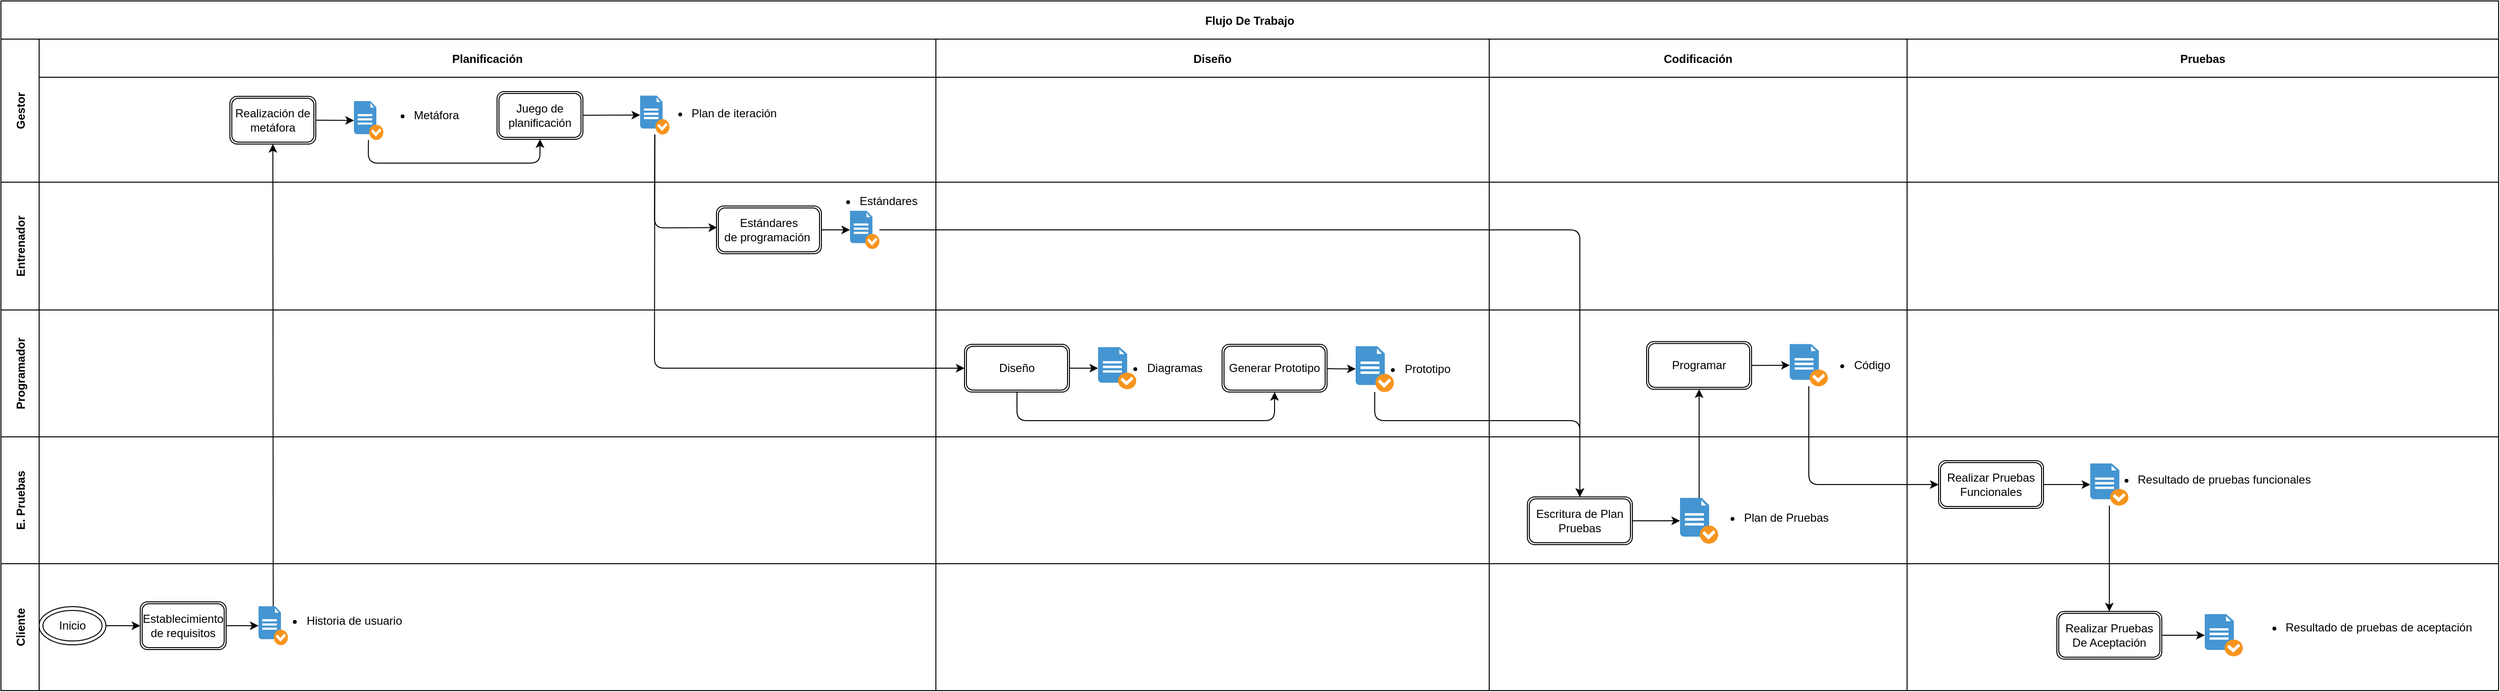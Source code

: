 <mxfile>
    <diagram id="Hp4dVfdLVx2DITK1ITba" name="Página-1">
        <mxGraphModel dx="505" dy="772" grid="0" gridSize="10" guides="1" tooltips="1" connect="1" arrows="1" fold="1" page="0" pageScale="1" pageWidth="827" pageHeight="1169" math="0" shadow="0">
            <root>
                <mxCell id="0"/>
                <mxCell id="1" parent="0"/>
                <mxCell id="2" value="Flujo De Trabajo" style="shape=table;childLayout=tableLayout;startSize=40;collapsible=0;recursiveResize=0;expand=0;fontStyle=1;" parent="1" vertex="1">
                    <mxGeometry x="404" y="-130" width="2618" height="723" as="geometry"/>
                </mxCell>
                <mxCell id="3" value="Gestor" style="shape=tableRow;horizontal=0;startSize=40;swimlaneHead=0;swimlaneBody=0;top=0;left=0;bottom=0;right=0;dropTarget=0;fillColor=none;collapsible=0;recursiveResize=0;expand=0;fontStyle=1;" parent="2" vertex="1">
                    <mxGeometry y="40" width="2618" height="150" as="geometry"/>
                </mxCell>
                <mxCell id="15" value="Planificación" style="swimlane;swimlaneHead=0;swimlaneBody=0;fontStyle=0;connectable=0;fillColor=none;startSize=40;collapsible=0;recursiveResize=0;expand=0;fontStyle=1;" parent="3" vertex="1">
                    <mxGeometry x="40" width="940" height="150" as="geometry">
                        <mxRectangle width="940" height="150" as="alternateBounds"/>
                    </mxGeometry>
                </mxCell>
                <mxCell id="63" style="edgeStyle=none;html=1;strokeColor=default;strokeWidth=1;endArrow=classic;endFill=1;" parent="15" source="59" target="60" edge="1">
                    <mxGeometry relative="1" as="geometry"/>
                </mxCell>
                <mxCell id="59" value="Juego de planificación" style="shape=ext;double=1;rounded=1;whiteSpace=wrap;html=1;" parent="15" vertex="1">
                    <mxGeometry x="480" y="55" width="90" height="50" as="geometry"/>
                </mxCell>
                <mxCell id="60" value="" style="shadow=0;dashed=0;html=1;strokeColor=none;fillColor=#4495D1;labelPosition=center;verticalLabelPosition=bottom;verticalAlign=top;align=center;outlineConnect=0;shape=mxgraph.veeam.checked_doc;" parent="15" vertex="1">
                    <mxGeometry x="630" y="59.2" width="30.8" height="40.8" as="geometry"/>
                </mxCell>
                <mxCell id="61" value="&lt;div style=&quot;text-align: justify;&quot;&gt;&lt;ul&gt;&lt;li&gt;&lt;span style=&quot;background-color: initial;&quot;&gt;Plan de iteración&lt;/span&gt;&lt;/li&gt;&lt;/ul&gt;&lt;/div&gt;" style="text;html=1;align=center;verticalAlign=middle;resizable=0;points=[];autosize=1;strokeColor=none;fillColor=none;" parent="15" vertex="1">
                    <mxGeometry x="634" y="49.8" width="147" height="56" as="geometry"/>
                </mxCell>
                <mxCell id="190" style="edgeStyle=none;html=1;exitX=1;exitY=0.5;exitDx=0;exitDy=0;" parent="15" source="186" target="189" edge="1">
                    <mxGeometry relative="1" as="geometry"/>
                </mxCell>
                <mxCell id="186" value="Realización de metáfora" style="shape=ext;double=1;rounded=1;whiteSpace=wrap;html=1;" parent="15" vertex="1">
                    <mxGeometry x="200" y="60.0" width="90" height="50" as="geometry"/>
                </mxCell>
                <mxCell id="191" style="edgeStyle=none;html=1;entryX=0.5;entryY=1;entryDx=0;entryDy=0;" parent="15" source="189" target="59" edge="1">
                    <mxGeometry relative="1" as="geometry">
                        <Array as="points">
                            <mxPoint x="345" y="130"/>
                            <mxPoint x="525" y="130"/>
                        </Array>
                    </mxGeometry>
                </mxCell>
                <mxCell id="189" value="" style="shadow=0;dashed=0;html=1;strokeColor=none;fillColor=#4495D1;labelPosition=center;verticalLabelPosition=bottom;verticalAlign=top;align=center;outlineConnect=0;shape=mxgraph.veeam.checked_doc;" parent="15" vertex="1">
                    <mxGeometry x="330" y="65.0" width="30.8" height="40.8" as="geometry"/>
                </mxCell>
                <mxCell id="188" value="&lt;div style=&quot;text-align: justify;&quot;&gt;&lt;ul&gt;&lt;li&gt;&lt;span style=&quot;background-color: initial;&quot;&gt;Metáfora&lt;/span&gt;&lt;/li&gt;&lt;/ul&gt;&lt;/div&gt;" style="text;html=1;align=center;verticalAlign=middle;resizable=0;points=[];autosize=1;strokeColor=none;fillColor=none;" parent="15" vertex="1">
                    <mxGeometry x="343" y="52.0" width="105" height="56" as="geometry"/>
                </mxCell>
                <mxCell id="4" value="Diseño" style="swimlane;swimlaneHead=0;swimlaneBody=0;fontStyle=0;connectable=0;fillColor=none;startSize=40;collapsible=0;recursiveResize=0;expand=0;fontStyle=1;" parent="3" vertex="1">
                    <mxGeometry x="980" width="580" height="150" as="geometry">
                        <mxRectangle width="580" height="150" as="alternateBounds"/>
                    </mxGeometry>
                </mxCell>
                <mxCell id="5" value="Codificación" style="swimlane;swimlaneHead=0;swimlaneBody=0;fontStyle=0;connectable=0;fillColor=none;startSize=40;collapsible=0;recursiveResize=0;expand=0;fontStyle=1;" parent="3" vertex="1">
                    <mxGeometry x="1560" width="438" height="150" as="geometry">
                        <mxRectangle width="438" height="150" as="alternateBounds"/>
                    </mxGeometry>
                </mxCell>
                <mxCell id="6" value="Pruebas" style="swimlane;swimlaneHead=0;swimlaneBody=0;fontStyle=0;connectable=0;fillColor=none;startSize=40;collapsible=0;recursiveResize=0;expand=0;fontStyle=1;" parent="3" vertex="1">
                    <mxGeometry x="1998" width="620" height="150" as="geometry">
                        <mxRectangle width="620" height="150" as="alternateBounds"/>
                    </mxGeometry>
                </mxCell>
                <mxCell id="84" style="edgeStyle=none;html=1;entryX=0.006;entryY=0.451;entryDx=0;entryDy=0;entryPerimeter=0;strokeColor=default;strokeWidth=1;endArrow=classic;endFill=1;" parent="2" source="60" target="64" edge="1">
                    <mxGeometry relative="1" as="geometry">
                        <Array as="points">
                            <mxPoint x="685" y="238"/>
                        </Array>
                    </mxGeometry>
                </mxCell>
                <mxCell id="7" value="Entrenador" style="shape=tableRow;horizontal=0;startSize=40;swimlaneHead=0;swimlaneBody=0;top=0;left=0;bottom=0;right=0;dropTarget=0;fillColor=none;collapsible=0;recursiveResize=0;expand=0;fontStyle=1;" parent="2" vertex="1">
                    <mxGeometry y="190" width="2618" height="134" as="geometry"/>
                </mxCell>
                <mxCell id="16" style="swimlane;swimlaneHead=0;swimlaneBody=0;fontStyle=0;connectable=0;fillColor=none;startSize=0;collapsible=0;recursiveResize=0;expand=0;fontStyle=1;" parent="7" vertex="1">
                    <mxGeometry x="40" width="940" height="134" as="geometry">
                        <mxRectangle width="940" height="134" as="alternateBounds"/>
                    </mxGeometry>
                </mxCell>
                <mxCell id="194" style="edgeStyle=none;html=1;exitX=1;exitY=0.5;exitDx=0;exitDy=0;" parent="16" source="64" target="67" edge="1">
                    <mxGeometry relative="1" as="geometry"/>
                </mxCell>
                <mxCell id="64" value="Estándares&lt;br&gt;de programación&amp;nbsp;" style="shape=ext;double=1;rounded=1;whiteSpace=wrap;html=1;" parent="16" vertex="1">
                    <mxGeometry x="710" y="25" width="110" height="50" as="geometry"/>
                </mxCell>
                <mxCell id="67" value="" style="shadow=0;dashed=0;html=1;strokeColor=none;fillColor=#4495D1;labelPosition=center;verticalLabelPosition=bottom;verticalAlign=top;align=center;outlineConnect=0;shape=mxgraph.veeam.checked_doc;" parent="16" vertex="1">
                    <mxGeometry x="850" y="30" width="30.8" height="40" as="geometry"/>
                </mxCell>
                <mxCell id="68" value="&lt;div style=&quot;text-align: justify;&quot;&gt;&lt;ul&gt;&lt;li&gt;Estándares&lt;/li&gt;&lt;/ul&gt;&lt;/div&gt;" style="text;html=1;align=center;verticalAlign=middle;resizable=0;points=[];autosize=1;strokeColor=none;fillColor=none;" parent="16" vertex="1">
                    <mxGeometry x="810" y="-10" width="120" height="60" as="geometry"/>
                </mxCell>
                <mxCell id="8" value="" style="swimlane;swimlaneHead=0;swimlaneBody=0;fontStyle=0;connectable=0;fillColor=none;startSize=0;collapsible=0;recursiveResize=0;expand=0;fontStyle=1;" parent="7" vertex="1">
                    <mxGeometry x="980" width="580" height="134" as="geometry">
                        <mxRectangle width="580" height="134" as="alternateBounds"/>
                    </mxGeometry>
                </mxCell>
                <mxCell id="9" value="" style="swimlane;swimlaneHead=0;swimlaneBody=0;fontStyle=0;connectable=0;fillColor=none;startSize=0;collapsible=0;recursiveResize=0;expand=0;fontStyle=1;" parent="7" vertex="1">
                    <mxGeometry x="1560" width="438" height="134" as="geometry">
                        <mxRectangle width="438" height="134" as="alternateBounds"/>
                    </mxGeometry>
                </mxCell>
                <mxCell id="10" value="" style="swimlane;swimlaneHead=0;swimlaneBody=0;fontStyle=0;connectable=0;fillColor=none;startSize=0;collapsible=0;recursiveResize=0;expand=0;fontStyle=1;" parent="7" vertex="1">
                    <mxGeometry x="1998" width="620" height="134" as="geometry">
                        <mxRectangle width="620" height="134" as="alternateBounds"/>
                    </mxGeometry>
                </mxCell>
                <mxCell id="11" value="Programador" style="shape=tableRow;horizontal=0;startSize=40;swimlaneHead=0;swimlaneBody=0;top=0;left=0;bottom=0;right=0;dropTarget=0;fillColor=none;collapsible=0;recursiveResize=0;expand=0;fontStyle=1;" parent="2" vertex="1">
                    <mxGeometry y="324" width="2618" height="133" as="geometry"/>
                </mxCell>
                <mxCell id="17" style="swimlane;swimlaneHead=0;swimlaneBody=0;fontStyle=0;connectable=0;fillColor=none;startSize=0;collapsible=0;recursiveResize=0;expand=0;fontStyle=1;" parent="11" vertex="1">
                    <mxGeometry x="40" width="940" height="133" as="geometry">
                        <mxRectangle width="940" height="133" as="alternateBounds"/>
                    </mxGeometry>
                </mxCell>
                <mxCell id="12" value="" style="swimlane;swimlaneHead=0;swimlaneBody=0;fontStyle=0;connectable=0;fillColor=none;startSize=0;collapsible=0;recursiveResize=0;expand=0;fontStyle=1;" parent="11" vertex="1">
                    <mxGeometry x="980" width="580" height="133" as="geometry">
                        <mxRectangle width="580" height="133" as="alternateBounds"/>
                    </mxGeometry>
                </mxCell>
                <mxCell id="87" style="edgeStyle=none;html=1;strokeColor=default;strokeWidth=1;endArrow=classic;endFill=1;" parent="12" source="70" target="85" edge="1">
                    <mxGeometry relative="1" as="geometry"/>
                </mxCell>
                <mxCell id="91" style="edgeStyle=none;html=1;entryX=0.5;entryY=1;entryDx=0;entryDy=0;strokeColor=default;strokeWidth=1;endArrow=classic;endFill=1;" parent="12" source="70" target="90" edge="1">
                    <mxGeometry relative="1" as="geometry">
                        <Array as="points">
                            <mxPoint x="85" y="116"/>
                            <mxPoint x="355" y="116"/>
                        </Array>
                    </mxGeometry>
                </mxCell>
                <mxCell id="70" value="Diseño" style="shape=ext;double=1;rounded=1;whiteSpace=wrap;html=1;" parent="12" vertex="1">
                    <mxGeometry x="30" y="36" width="110" height="50" as="geometry"/>
                </mxCell>
                <mxCell id="85" value="" style="shadow=0;dashed=0;html=1;strokeColor=none;fillColor=#4495D1;labelPosition=center;verticalLabelPosition=bottom;verticalAlign=top;align=center;outlineConnect=0;shape=mxgraph.veeam.checked_doc;" parent="12" vertex="1">
                    <mxGeometry x="170" y="39" width="40" height="44" as="geometry"/>
                </mxCell>
                <mxCell id="94" style="edgeStyle=none;html=1;strokeColor=default;strokeWidth=1;endArrow=classic;endFill=1;" parent="12" source="90" target="92" edge="1">
                    <mxGeometry relative="1" as="geometry"/>
                </mxCell>
                <mxCell id="90" value="Generar Prototipo" style="shape=ext;double=1;rounded=1;whiteSpace=wrap;html=1;" parent="12" vertex="1">
                    <mxGeometry x="300" y="36" width="110" height="50" as="geometry"/>
                </mxCell>
                <mxCell id="92" value="" style="shadow=0;dashed=0;html=1;strokeColor=none;fillColor=#4495D1;labelPosition=center;verticalLabelPosition=bottom;verticalAlign=top;align=center;outlineConnect=0;shape=mxgraph.veeam.checked_doc;" parent="12" vertex="1">
                    <mxGeometry x="440" y="38" width="40" height="48" as="geometry"/>
                </mxCell>
                <mxCell id="93" value="&lt;div style=&quot;text-align: justify;&quot;&gt;&lt;ul&gt;&lt;li&gt;Prototipo&lt;/li&gt;&lt;/ul&gt;&lt;/div&gt;" style="text;html=1;align=center;verticalAlign=middle;resizable=0;points=[];autosize=1;strokeColor=none;fillColor=none;" parent="12" vertex="1">
                    <mxGeometry x="440" y="32" width="110" height="60" as="geometry"/>
                </mxCell>
                <mxCell id="86" value="&lt;div style=&quot;text-align: justify;&quot;&gt;&lt;ul&gt;&lt;li&gt;Diagramas&lt;/li&gt;&lt;/ul&gt;&lt;/div&gt;" style="text;html=1;align=center;verticalAlign=middle;resizable=0;points=[];autosize=1;strokeColor=none;fillColor=none;" parent="12" vertex="1">
                    <mxGeometry x="170" y="31" width="120" height="60" as="geometry"/>
                </mxCell>
                <mxCell id="13" value="" style="swimlane;swimlaneHead=0;swimlaneBody=0;fontStyle=0;connectable=0;fillColor=none;startSize=0;collapsible=0;recursiveResize=0;expand=0;fontStyle=1;" parent="11" vertex="1">
                    <mxGeometry x="1560" width="438" height="133" as="geometry">
                        <mxRectangle width="438" height="133" as="alternateBounds"/>
                    </mxGeometry>
                </mxCell>
                <mxCell id="195" value="Programar" style="shape=ext;double=1;rounded=1;whiteSpace=wrap;html=1;" parent="13" vertex="1">
                    <mxGeometry x="165" y="33.15" width="110" height="50" as="geometry"/>
                </mxCell>
                <mxCell id="196" value="" style="shadow=0;dashed=0;html=1;strokeColor=none;fillColor=#4495D1;labelPosition=center;verticalLabelPosition=bottom;verticalAlign=top;align=center;outlineConnect=0;shape=mxgraph.veeam.checked_doc;" parent="13" vertex="1">
                    <mxGeometry x="315" y="35.7" width="40" height="44.3" as="geometry"/>
                </mxCell>
                <mxCell id="197" value="&lt;div style=&quot;text-align: justify;&quot;&gt;&lt;ul&gt;&lt;li&gt;Código&lt;/li&gt;&lt;/ul&gt;&lt;/div&gt;" style="text;html=1;align=center;verticalAlign=middle;resizable=0;points=[];autosize=1;strokeColor=none;fillColor=none;spacing=2;" parent="13" vertex="1">
                    <mxGeometry x="331" y="27.85" width="100" height="60" as="geometry"/>
                </mxCell>
                <mxCell id="199" style="edgeStyle=none;html=1;exitX=1;exitY=0.5;exitDx=0;exitDy=0;" parent="13" source="195" target="196" edge="1">
                    <mxGeometry relative="1" as="geometry"/>
                </mxCell>
                <mxCell id="14" value="" style="swimlane;swimlaneHead=0;swimlaneBody=0;fontStyle=0;connectable=0;fillColor=none;startSize=0;collapsible=0;recursiveResize=0;expand=0;fontStyle=1;" parent="11" vertex="1">
                    <mxGeometry x="1998" width="620" height="133" as="geometry">
                        <mxRectangle width="620" height="133" as="alternateBounds"/>
                    </mxGeometry>
                </mxCell>
                <mxCell id="18" value="E. Pruebas" style="shape=tableRow;horizontal=0;startSize=40;swimlaneHead=0;swimlaneBody=0;top=0;left=0;bottom=0;right=0;dropTarget=0;fillColor=none;collapsible=0;recursiveResize=0;expand=0;fontStyle=1;" parent="2" vertex="1">
                    <mxGeometry y="457" width="2618" height="133" as="geometry"/>
                </mxCell>
                <mxCell id="19" style="swimlane;swimlaneHead=0;swimlaneBody=0;fontStyle=0;connectable=0;fillColor=none;startSize=0;collapsible=0;recursiveResize=0;expand=0;fontStyle=1;" parent="18" vertex="1">
                    <mxGeometry x="40" width="940" height="133" as="geometry">
                        <mxRectangle width="940" height="133" as="alternateBounds"/>
                    </mxGeometry>
                </mxCell>
                <mxCell id="20" style="swimlane;swimlaneHead=0;swimlaneBody=0;fontStyle=0;connectable=0;fillColor=none;startSize=0;collapsible=0;recursiveResize=0;expand=0;fontStyle=1;" parent="18" vertex="1">
                    <mxGeometry x="980" width="580" height="133" as="geometry">
                        <mxRectangle width="580" height="133" as="alternateBounds"/>
                    </mxGeometry>
                </mxCell>
                <mxCell id="21" style="swimlane;swimlaneHead=0;swimlaneBody=0;fontStyle=0;connectable=0;fillColor=none;startSize=0;collapsible=0;recursiveResize=0;expand=0;fontStyle=1;" parent="18" vertex="1">
                    <mxGeometry x="1560" width="438" height="133" as="geometry">
                        <mxRectangle width="438" height="133" as="alternateBounds"/>
                    </mxGeometry>
                </mxCell>
                <mxCell id="95" value="Escritura de Plan Pruebas" style="shape=ext;double=1;rounded=1;whiteSpace=wrap;html=1;" parent="21" vertex="1">
                    <mxGeometry x="40" y="63" width="110" height="50" as="geometry"/>
                </mxCell>
                <mxCell id="98" value="&lt;div style=&quot;text-align: justify;&quot;&gt;&lt;ul&gt;&lt;li&gt;Plan de Pruebas&lt;/li&gt;&lt;/ul&gt;&lt;/div&gt;" style="text;html=1;align=center;verticalAlign=middle;resizable=0;points=[];autosize=1;strokeColor=none;fillColor=none;" parent="21" vertex="1">
                    <mxGeometry x="217" y="57" width="147" height="56" as="geometry"/>
                </mxCell>
                <mxCell id="97" value="" style="shadow=0;dashed=0;html=1;strokeColor=none;fillColor=#4495D1;labelPosition=center;verticalLabelPosition=bottom;verticalAlign=top;align=center;outlineConnect=0;shape=mxgraph.veeam.checked_doc;" parent="21" vertex="1">
                    <mxGeometry x="200" y="64" width="40" height="48" as="geometry"/>
                </mxCell>
                <mxCell id="99" style="edgeStyle=none;html=1;strokeColor=default;strokeWidth=1;endArrow=classic;endFill=1;" parent="21" source="95" target="97" edge="1">
                    <mxGeometry relative="1" as="geometry"/>
                </mxCell>
                <mxCell id="22" style="swimlane;swimlaneHead=0;swimlaneBody=0;fontStyle=0;connectable=0;fillColor=none;startSize=0;collapsible=0;recursiveResize=0;expand=0;fontStyle=1;" parent="18" vertex="1">
                    <mxGeometry x="1998" width="620" height="133" as="geometry">
                        <mxRectangle width="620" height="133" as="alternateBounds"/>
                    </mxGeometry>
                </mxCell>
                <mxCell id="106" style="edgeStyle=none;html=1;strokeColor=default;strokeWidth=1;endArrow=classic;endFill=1;" parent="22" source="101" target="104" edge="1">
                    <mxGeometry relative="1" as="geometry"/>
                </mxCell>
                <mxCell id="101" value="Realizar Pruebas&lt;br&gt;Funcionales" style="shape=ext;double=1;rounded=1;whiteSpace=wrap;html=1;" parent="22" vertex="1">
                    <mxGeometry x="33" y="25" width="110" height="50" as="geometry"/>
                </mxCell>
                <mxCell id="104" value="" style="shadow=0;dashed=0;html=1;strokeColor=none;fillColor=#4495D1;labelPosition=center;verticalLabelPosition=bottom;verticalAlign=top;align=center;outlineConnect=0;shape=mxgraph.veeam.checked_doc;" parent="22" vertex="1">
                    <mxGeometry x="192" y="27.85" width="40" height="44.3" as="geometry"/>
                </mxCell>
                <mxCell id="105" value="&lt;div style=&quot;text-align: justify;&quot;&gt;&lt;ul&gt;&lt;li&gt;Resultado de pruebas funcionales&lt;/li&gt;&lt;/ul&gt;&lt;/div&gt;" style="text;html=1;align=center;verticalAlign=middle;resizable=0;points=[];autosize=1;strokeColor=none;fillColor=none;" parent="22" vertex="1">
                    <mxGeometry x="192" y="17" width="239" height="56" as="geometry"/>
                </mxCell>
                <mxCell id="23" value="Cliente" style="shape=tableRow;horizontal=0;startSize=40;swimlaneHead=0;swimlaneBody=0;top=0;left=0;bottom=0;right=0;dropTarget=0;fillColor=none;collapsible=0;recursiveResize=0;expand=0;fontStyle=1;" parent="2" vertex="1">
                    <mxGeometry y="590" width="2618" height="133" as="geometry"/>
                </mxCell>
                <mxCell id="24" style="swimlane;swimlaneHead=0;swimlaneBody=0;fontStyle=0;connectable=0;fillColor=none;startSize=0;collapsible=0;recursiveResize=0;expand=0;fontStyle=1;" parent="23" vertex="1">
                    <mxGeometry x="40" width="940" height="133" as="geometry">
                        <mxRectangle width="940" height="133" as="alternateBounds"/>
                    </mxGeometry>
                </mxCell>
                <mxCell id="31" value="Inicio" style="ellipse;shape=doubleEllipse;whiteSpace=wrap;html=1;" parent="24" vertex="1">
                    <mxGeometry y="45" width="70" height="40" as="geometry"/>
                </mxCell>
                <mxCell id="185" style="edgeStyle=none;html=1;exitX=1;exitY=0.5;exitDx=0;exitDy=0;" parent="24" source="38" target="43" edge="1">
                    <mxGeometry relative="1" as="geometry"/>
                </mxCell>
                <mxCell id="38" value="Establecimiento de requisitos" style="shape=ext;double=1;rounded=1;whiteSpace=wrap;html=1;" parent="24" vertex="1">
                    <mxGeometry x="106" y="40" width="90" height="50" as="geometry"/>
                </mxCell>
                <mxCell id="39" style="edgeStyle=none;html=1;exitX=1;exitY=0.5;exitDx=0;exitDy=0;entryX=0;entryY=0.5;entryDx=0;entryDy=0;" parent="24" source="31" target="38" edge="1">
                    <mxGeometry relative="1" as="geometry"/>
                </mxCell>
                <mxCell id="45" value="&lt;div style=&quot;text-align: justify;&quot;&gt;&lt;ul&gt;&lt;li&gt;&lt;span style=&quot;background-color: initial;&quot;&gt;Historia de usuario&lt;/span&gt;&lt;/li&gt;&lt;/ul&gt;&lt;/div&gt;" style="text;html=1;align=center;verticalAlign=middle;resizable=0;points=[];autosize=1;strokeColor=none;fillColor=none;" parent="24" vertex="1">
                    <mxGeometry x="230" y="30" width="160" height="60" as="geometry"/>
                </mxCell>
                <mxCell id="43" value="" style="shadow=0;dashed=0;html=1;strokeColor=none;fillColor=#4495D1;labelPosition=center;verticalLabelPosition=bottom;verticalAlign=top;align=center;outlineConnect=0;shape=mxgraph.veeam.checked_doc;" parent="24" vertex="1">
                    <mxGeometry x="230" y="44.6" width="30.8" height="40.8" as="geometry"/>
                </mxCell>
                <mxCell id="25" style="swimlane;swimlaneHead=0;swimlaneBody=0;fontStyle=0;connectable=0;fillColor=none;startSize=0;collapsible=0;recursiveResize=0;expand=0;fontStyle=1;" parent="23" vertex="1">
                    <mxGeometry x="980" width="580" height="133" as="geometry">
                        <mxRectangle width="580" height="133" as="alternateBounds"/>
                    </mxGeometry>
                </mxCell>
                <mxCell id="26" style="swimlane;swimlaneHead=0;swimlaneBody=0;fontStyle=0;connectable=0;fillColor=none;startSize=0;collapsible=0;recursiveResize=0;expand=0;fontStyle=1;" parent="23" vertex="1">
                    <mxGeometry x="1560" width="438" height="133" as="geometry">
                        <mxRectangle width="438" height="133" as="alternateBounds"/>
                    </mxGeometry>
                </mxCell>
                <mxCell id="27" style="swimlane;swimlaneHead=0;swimlaneBody=0;fontStyle=0;connectable=0;fillColor=none;startSize=0;collapsible=0;recursiveResize=0;expand=0;fontStyle=1;" parent="23" vertex="1">
                    <mxGeometry x="1998" width="620" height="133" as="geometry">
                        <mxRectangle width="620" height="133" as="alternateBounds"/>
                    </mxGeometry>
                </mxCell>
                <mxCell id="205" style="edgeStyle=none;html=1;exitX=1;exitY=0.5;exitDx=0;exitDy=0;" parent="27" source="113" target="114" edge="1">
                    <mxGeometry relative="1" as="geometry"/>
                </mxCell>
                <mxCell id="113" value="Realizar Pruebas&lt;br&gt;De Aceptación" style="shape=ext;double=1;rounded=1;whiteSpace=wrap;html=1;" parent="27" vertex="1">
                    <mxGeometry x="157" y="50" width="110" height="50" as="geometry"/>
                </mxCell>
                <mxCell id="114" value="" style="shadow=0;dashed=0;html=1;strokeColor=none;fillColor=#4495D1;labelPosition=center;verticalLabelPosition=bottom;verticalAlign=top;align=center;outlineConnect=0;shape=mxgraph.veeam.checked_doc;" parent="27" vertex="1">
                    <mxGeometry x="312" y="52.85" width="40" height="44.3" as="geometry"/>
                </mxCell>
                <mxCell id="179" value="&lt;div style=&quot;text-align: justify;&quot;&gt;&lt;ul&gt;&lt;li&gt;Resultado de pruebas de aceptación&lt;/li&gt;&lt;/ul&gt;&lt;/div&gt;" style="text;html=1;align=center;verticalAlign=middle;resizable=0;points=[];autosize=1;strokeColor=none;fillColor=none;" parent="27" vertex="1">
                    <mxGeometry x="344" y="37.15" width="260" height="60" as="geometry"/>
                </mxCell>
                <mxCell id="81" style="edgeStyle=none;html=1;entryX=0;entryY=0.5;entryDx=0;entryDy=0;strokeColor=default;strokeWidth=1;endArrow=classic;endFill=1;" parent="2" source="60" target="70" edge="1">
                    <mxGeometry relative="1" as="geometry">
                        <Array as="points">
                            <mxPoint x="685" y="385"/>
                        </Array>
                    </mxGeometry>
                </mxCell>
                <mxCell id="187" style="edgeStyle=none;html=1;" parent="2" source="43" target="186" edge="1">
                    <mxGeometry relative="1" as="geometry"/>
                </mxCell>
                <mxCell id="192" style="edgeStyle=none;html=1;entryX=0.5;entryY=0;entryDx=0;entryDy=0;" parent="2" source="67" target="95" edge="1">
                    <mxGeometry relative="1" as="geometry">
                        <Array as="points">
                            <mxPoint x="1655" y="240"/>
                        </Array>
                    </mxGeometry>
                </mxCell>
                <mxCell id="100" style="edgeStyle=none;html=1;strokeColor=default;strokeWidth=1;endArrow=classic;endFill=1;entryX=0.5;entryY=0;entryDx=0;entryDy=0;" parent="2" source="92" target="95" edge="1">
                    <mxGeometry relative="1" as="geometry">
                        <Array as="points">
                            <mxPoint x="1440" y="440"/>
                            <mxPoint x="1655" y="440"/>
                        </Array>
                        <mxPoint x="1620" y="500" as="targetPoint"/>
                    </mxGeometry>
                </mxCell>
                <mxCell id="200" style="edgeStyle=none;html=1;entryX=0.5;entryY=1;entryDx=0;entryDy=0;" parent="2" source="97" target="195" edge="1">
                    <mxGeometry relative="1" as="geometry"/>
                </mxCell>
                <mxCell id="202" style="edgeStyle=none;html=1;entryX=0;entryY=0.5;entryDx=0;entryDy=0;" parent="2" source="196" target="101" edge="1">
                    <mxGeometry relative="1" as="geometry">
                        <Array as="points">
                            <mxPoint x="1895" y="507"/>
                        </Array>
                    </mxGeometry>
                </mxCell>
                <mxCell id="203" style="edgeStyle=none;html=1;" parent="2" source="104" target="113" edge="1">
                    <mxGeometry relative="1" as="geometry"/>
                </mxCell>
            </root>
        </mxGraphModel>
    </diagram>
</mxfile>